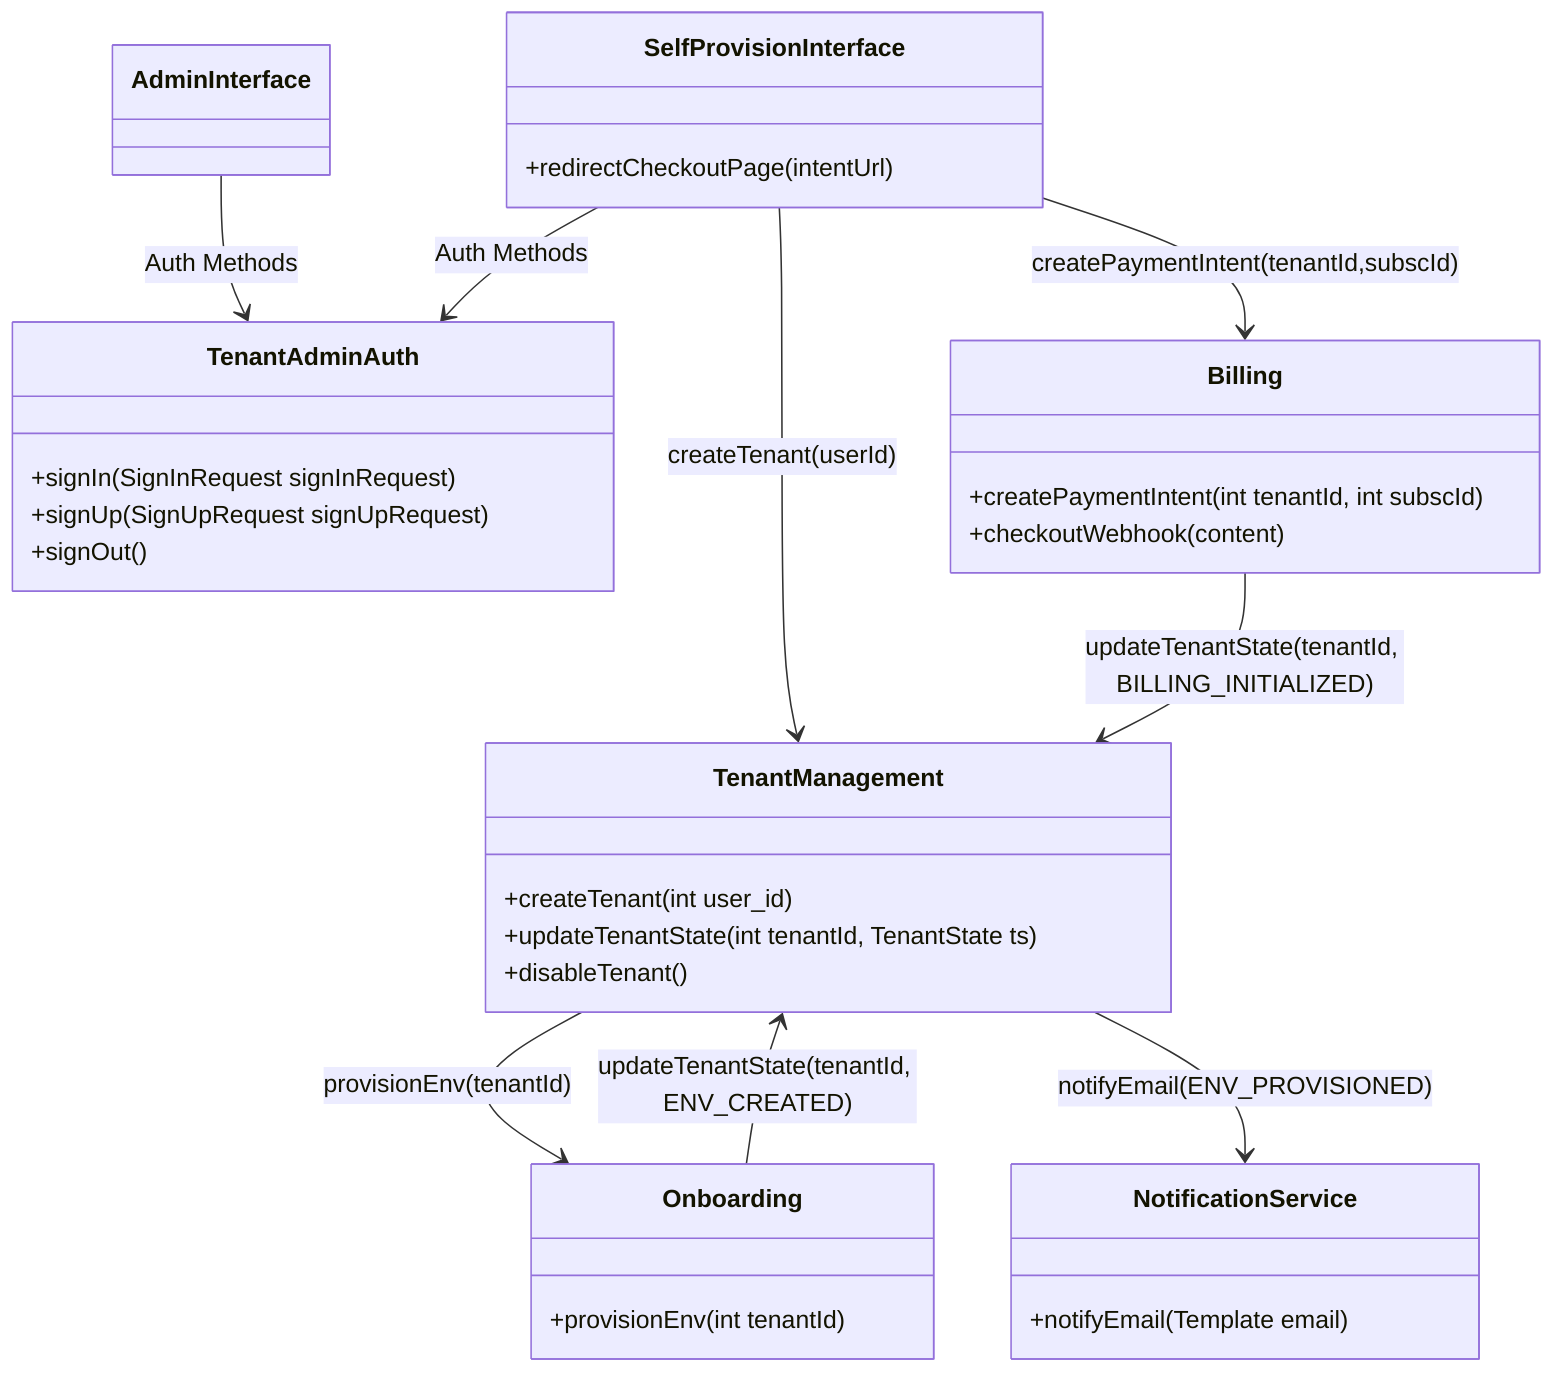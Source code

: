 classDiagram
    
    AdminInterface --> Tenant Admin Auth : Auth Methods
    SelfProvisionInterface --> Tenant Admin Auth : Auth Methods
    SelfProvisionInterface --> Tenant Management : createTenant(userId)
    SelfProvisionInterface --> Billing : createPaymentIntent(tenantId,subscId)
    Billing --> TenantManagement : updateTenantState(tenantId, BILLING_INITIALIZED)
    TenantManagement --> Onboarding : provisionEnv(tenantId)
    Onboarding --> TenantManagement : updateTenantState(tenantId, ENV_CREATED)
    TenantManagement --> NotificationService : notifyEmail(ENV_PROVISIONED)

    class AdminInterface {
    }

    class SelfProvisionInterface{
        +redirectCheckoutPage(intentUrl)
    }

    
    class Tenant Admin Auth{
        +signIn(SignInRequest signInRequest)
        +signUp(SignUpRequest signUpRequest)
        +signOut()
    }

    class Billing{
        +createPaymentIntent(int tenantId, int subscId)
        +checkoutWebhook(content)
    }

    class Onboarding {
        +provisionEnv(int tenantId)
    }

    class Notification Service{
        +notifyEmail(Template email)
    }

    class Tenant Management {
        +createTenant(int user_id)
        +updateTenantState(int tenantId, TenantState ts)
        +disableTenant()
    }